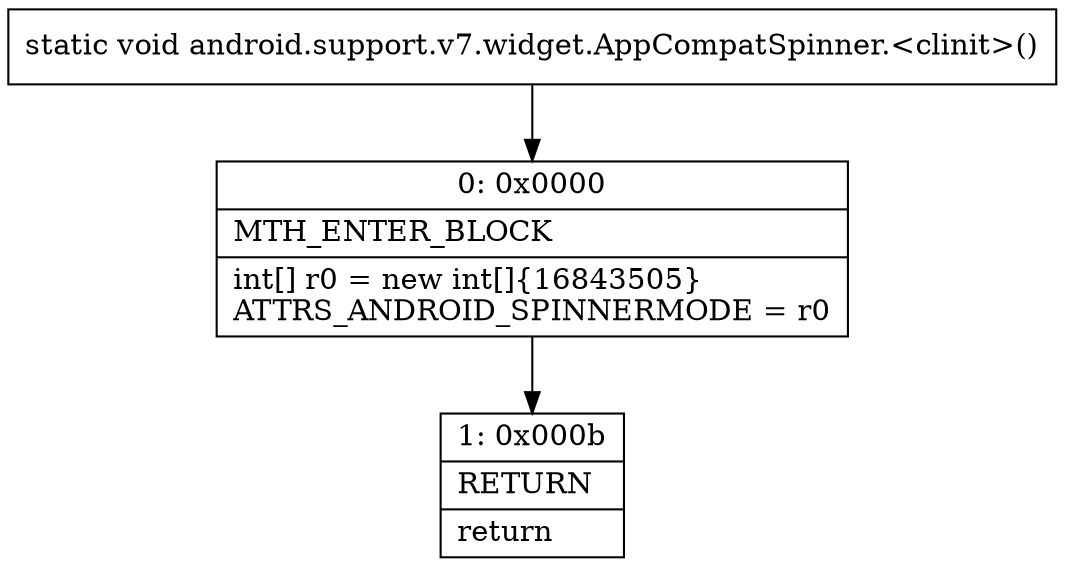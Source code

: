 digraph "CFG forandroid.support.v7.widget.AppCompatSpinner.\<clinit\>()V" {
Node_0 [shape=record,label="{0\:\ 0x0000|MTH_ENTER_BLOCK\l|int[] r0 = new int[]\{16843505\}\lATTRS_ANDROID_SPINNERMODE = r0\l}"];
Node_1 [shape=record,label="{1\:\ 0x000b|RETURN\l|return\l}"];
MethodNode[shape=record,label="{static void android.support.v7.widget.AppCompatSpinner.\<clinit\>() }"];
MethodNode -> Node_0;
Node_0 -> Node_1;
}

